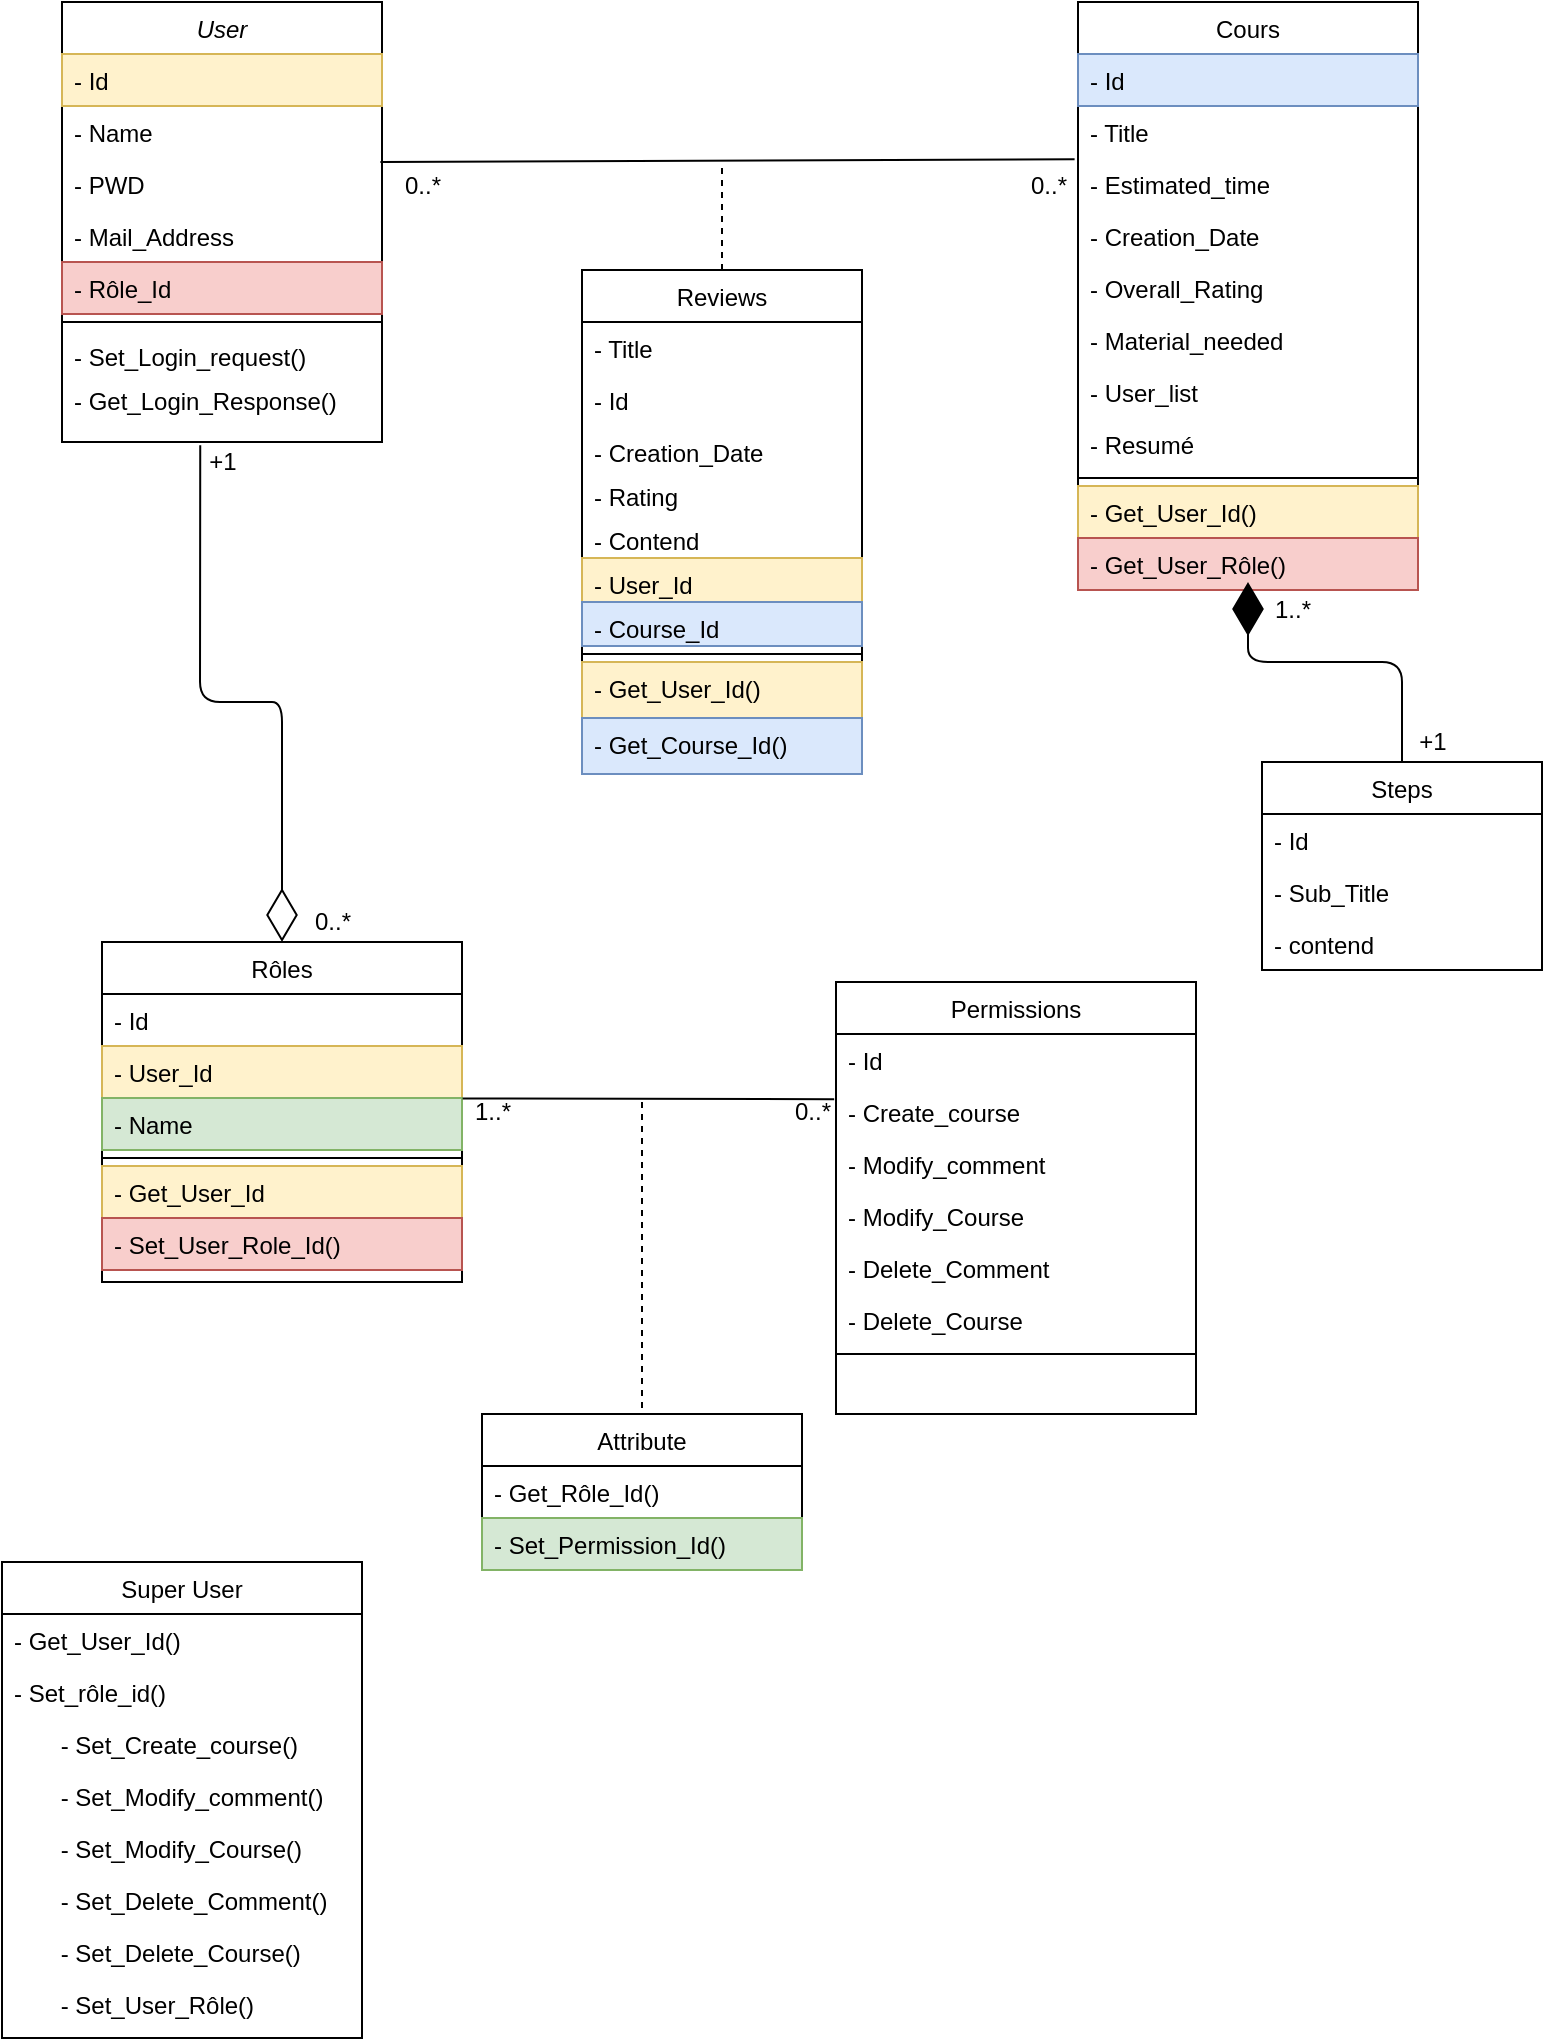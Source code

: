 <mxfile version="12.3.2" type="device" pages="1"><diagram id="C5RBs43oDa-KdzZeNtuy" name="Diagramme de Classe"><mxGraphModel dx="1135" dy="680" grid="1" gridSize="10" guides="1" tooltips="1" connect="1" arrows="1" fold="1" page="1" pageScale="1" pageWidth="827" pageHeight="1169" math="0" shadow="0"><root><mxCell id="WIyWlLk6GJQsqaUBKTNV-0"/><mxCell id="WIyWlLk6GJQsqaUBKTNV-1" parent="WIyWlLk6GJQsqaUBKTNV-0"/><mxCell id="zkfFHV4jXpPFQw0GAbJ--0" value="User" style="swimlane;fontStyle=2;align=center;verticalAlign=top;childLayout=stackLayout;horizontal=1;startSize=26;horizontalStack=0;resizeParent=1;resizeLast=0;collapsible=1;marginBottom=0;rounded=0;shadow=0;strokeWidth=1;" parent="WIyWlLk6GJQsqaUBKTNV-1" vertex="1"><mxGeometry x="60" y="120" width="160" height="220" as="geometry"><mxRectangle x="230" y="140" width="160" height="26" as="alternateBounds"/></mxGeometry></mxCell><mxCell id="Qwyz7CMrIBf7fHh7SgNk-24" value="- Id" style="text;align=left;verticalAlign=top;spacingLeft=4;spacingRight=4;overflow=hidden;rotatable=0;points=[[0,0.5],[1,0.5]];portConstraint=eastwest;rounded=0;shadow=0;html=0;fillColor=#fff2cc;strokeColor=#d6b656;" vertex="1" parent="zkfFHV4jXpPFQw0GAbJ--0"><mxGeometry y="26" width="160" height="26" as="geometry"/></mxCell><mxCell id="zkfFHV4jXpPFQw0GAbJ--1" value="- Name" style="text;align=left;verticalAlign=top;spacingLeft=4;spacingRight=4;overflow=hidden;rotatable=0;points=[[0,0.5],[1,0.5]];portConstraint=eastwest;" parent="zkfFHV4jXpPFQw0GAbJ--0" vertex="1"><mxGeometry y="52" width="160" height="26" as="geometry"/></mxCell><mxCell id="zkfFHV4jXpPFQw0GAbJ--2" value="- PWD" style="text;align=left;verticalAlign=top;spacingLeft=4;spacingRight=4;overflow=hidden;rotatable=0;points=[[0,0.5],[1,0.5]];portConstraint=eastwest;rounded=0;shadow=0;html=0;" parent="zkfFHV4jXpPFQw0GAbJ--0" vertex="1"><mxGeometry y="78" width="160" height="26" as="geometry"/></mxCell><mxCell id="zkfFHV4jXpPFQw0GAbJ--3" value="- Mail_Address" style="text;align=left;verticalAlign=top;spacingLeft=4;spacingRight=4;overflow=hidden;rotatable=0;points=[[0,0.5],[1,0.5]];portConstraint=eastwest;rounded=0;shadow=0;html=0;" parent="zkfFHV4jXpPFQw0GAbJ--0" vertex="1"><mxGeometry y="104" width="160" height="26" as="geometry"/></mxCell><mxCell id="Qwyz7CMrIBf7fHh7SgNk-62" value="- Rôle_Id" style="text;align=left;verticalAlign=top;spacingLeft=4;spacingRight=4;overflow=hidden;rotatable=0;points=[[0,0.5],[1,0.5]];portConstraint=eastwest;rounded=0;shadow=0;html=0;fillColor=#f8cecc;strokeColor=#b85450;" vertex="1" parent="zkfFHV4jXpPFQw0GAbJ--0"><mxGeometry y="130" width="160" height="26" as="geometry"/></mxCell><mxCell id="zkfFHV4jXpPFQw0GAbJ--4" value="" style="line;html=1;strokeWidth=1;align=left;verticalAlign=middle;spacingTop=-1;spacingLeft=3;spacingRight=3;rotatable=0;labelPosition=right;points=[];portConstraint=eastwest;" parent="zkfFHV4jXpPFQw0GAbJ--0" vertex="1"><mxGeometry y="156" width="160" height="8" as="geometry"/></mxCell><mxCell id="Qwyz7CMrIBf7fHh7SgNk-1" value="- Set_Login_request()" style="text;align=left;verticalAlign=top;spacingLeft=4;spacingRight=4;overflow=hidden;rotatable=0;points=[[0,0.5],[1,0.5]];portConstraint=eastwest;rounded=0;shadow=0;html=0;" vertex="1" parent="zkfFHV4jXpPFQw0GAbJ--0"><mxGeometry y="164" width="160" height="22" as="geometry"/></mxCell><mxCell id="Qwyz7CMrIBf7fHh7SgNk-25" value="- Get_Login_Response()" style="text;align=left;verticalAlign=top;spacingLeft=4;spacingRight=4;overflow=hidden;rotatable=0;points=[[0,0.5],[1,0.5]];portConstraint=eastwest;rounded=0;shadow=0;html=0;" vertex="1" parent="zkfFHV4jXpPFQw0GAbJ--0"><mxGeometry y="186" width="160" height="34" as="geometry"/></mxCell><mxCell id="6jyCWpIYQa26bsGJj5CL-12" value="Steps" style="swimlane;fontStyle=0;childLayout=stackLayout;horizontal=1;startSize=26;fillColor=none;horizontalStack=0;resizeParent=1;resizeParentMax=0;resizeLast=0;collapsible=1;marginBottom=0;" parent="WIyWlLk6GJQsqaUBKTNV-1" vertex="1"><mxGeometry x="660" y="500" width="140" height="104" as="geometry"/></mxCell><mxCell id="6jyCWpIYQa26bsGJj5CL-13" value="- Id" style="text;strokeColor=none;fillColor=none;align=left;verticalAlign=top;spacingLeft=4;spacingRight=4;overflow=hidden;rotatable=0;points=[[0,0.5],[1,0.5]];portConstraint=eastwest;" parent="6jyCWpIYQa26bsGJj5CL-12" vertex="1"><mxGeometry y="26" width="140" height="26" as="geometry"/></mxCell><mxCell id="Qwyz7CMrIBf7fHh7SgNk-20" value="- Sub_Title" style="text;strokeColor=none;fillColor=none;align=left;verticalAlign=top;spacingLeft=4;spacingRight=4;overflow=hidden;rotatable=0;points=[[0,0.5],[1,0.5]];portConstraint=eastwest;" vertex="1" parent="6jyCWpIYQa26bsGJj5CL-12"><mxGeometry y="52" width="140" height="26" as="geometry"/></mxCell><mxCell id="6jyCWpIYQa26bsGJj5CL-14" value="- contend" style="text;strokeColor=none;fillColor=none;align=left;verticalAlign=top;spacingLeft=4;spacingRight=4;overflow=hidden;rotatable=0;points=[[0,0.5],[1,0.5]];portConstraint=eastwest;" parent="6jyCWpIYQa26bsGJj5CL-12" vertex="1"><mxGeometry y="78" width="140" height="26" as="geometry"/></mxCell><mxCell id="6jyCWpIYQa26bsGJj5CL-22" value="Cours" style="swimlane;fontStyle=0;childLayout=stackLayout;horizontal=1;startSize=26;fillColor=none;horizontalStack=0;resizeParent=1;resizeParentMax=0;resizeLast=0;collapsible=1;marginBottom=0;" parent="WIyWlLk6GJQsqaUBKTNV-1" vertex="1"><mxGeometry x="568" y="120" width="170" height="294" as="geometry"/></mxCell><mxCell id="t-VVeos40E72bA8IC3u8-10" value="- Id" style="text;strokeColor=#6c8ebf;fillColor=#dae8fc;align=left;verticalAlign=top;spacingLeft=4;spacingRight=4;overflow=hidden;rotatable=0;points=[[0,0.5],[1,0.5]];portConstraint=eastwest;" parent="6jyCWpIYQa26bsGJj5CL-22" vertex="1"><mxGeometry y="26" width="170" height="26" as="geometry"/></mxCell><mxCell id="t-VVeos40E72bA8IC3u8-4" value="- Title" style="text;strokeColor=none;fillColor=none;align=left;verticalAlign=top;spacingLeft=4;spacingRight=4;overflow=hidden;rotatable=0;points=[[0,0.5],[1,0.5]];portConstraint=eastwest;" parent="6jyCWpIYQa26bsGJj5CL-22" vertex="1"><mxGeometry y="52" width="170" height="26" as="geometry"/></mxCell><mxCell id="t-VVeos40E72bA8IC3u8-5" value="- Estimated_time" style="text;strokeColor=none;fillColor=none;align=left;verticalAlign=top;spacingLeft=4;spacingRight=4;overflow=hidden;rotatable=0;points=[[0,0.5],[1,0.5]];portConstraint=eastwest;" parent="6jyCWpIYQa26bsGJj5CL-22" vertex="1"><mxGeometry y="78" width="170" height="26" as="geometry"/></mxCell><mxCell id="t-VVeos40E72bA8IC3u8-6" value="- Creation_Date" style="text;strokeColor=none;fillColor=none;align=left;verticalAlign=top;spacingLeft=4;spacingRight=4;overflow=hidden;rotatable=0;points=[[0,0.5],[1,0.5]];portConstraint=eastwest;" parent="6jyCWpIYQa26bsGJj5CL-22" vertex="1"><mxGeometry y="104" width="170" height="26" as="geometry"/></mxCell><mxCell id="t-VVeos40E72bA8IC3u8-7" value="- Overall_Rating" style="text;strokeColor=none;fillColor=none;align=left;verticalAlign=top;spacingLeft=4;spacingRight=4;overflow=hidden;rotatable=0;points=[[0,0.5],[1,0.5]];portConstraint=eastwest;" parent="6jyCWpIYQa26bsGJj5CL-22" vertex="1"><mxGeometry y="130" width="170" height="26" as="geometry"/></mxCell><mxCell id="t-VVeos40E72bA8IC3u8-11" value="- Material_needed" style="text;strokeColor=none;fillColor=none;align=left;verticalAlign=top;spacingLeft=4;spacingRight=4;overflow=hidden;rotatable=0;points=[[0,0.5],[1,0.5]];portConstraint=eastwest;" parent="6jyCWpIYQa26bsGJj5CL-22" vertex="1"><mxGeometry y="156" width="170" height="26" as="geometry"/></mxCell><mxCell id="Qwyz7CMrIBf7fHh7SgNk-102" value="- User_list" style="text;strokeColor=none;fillColor=none;align=left;verticalAlign=top;spacingLeft=4;spacingRight=4;overflow=hidden;rotatable=0;points=[[0,0.5],[1,0.5]];portConstraint=eastwest;" vertex="1" parent="6jyCWpIYQa26bsGJj5CL-22"><mxGeometry y="182" width="170" height="26" as="geometry"/></mxCell><mxCell id="Qwyz7CMrIBf7fHh7SgNk-21" value="- Resumé" style="text;strokeColor=none;fillColor=none;align=left;verticalAlign=top;spacingLeft=4;spacingRight=4;overflow=hidden;rotatable=0;points=[[0,0.5],[1,0.5]];portConstraint=eastwest;" vertex="1" parent="6jyCWpIYQa26bsGJj5CL-22"><mxGeometry y="208" width="170" height="26" as="geometry"/></mxCell><mxCell id="Qwyz7CMrIBf7fHh7SgNk-23" value="" style="line;html=1;strokeWidth=1;align=left;verticalAlign=middle;spacingTop=-1;spacingLeft=3;spacingRight=3;rotatable=0;labelPosition=right;points=[];portConstraint=eastwest;" vertex="1" parent="6jyCWpIYQa26bsGJj5CL-22"><mxGeometry y="234" width="170" height="8" as="geometry"/></mxCell><mxCell id="t-VVeos40E72bA8IC3u8-8" value="- Get_User_Id()" style="text;strokeColor=#d6b656;fillColor=#fff2cc;align=left;verticalAlign=top;spacingLeft=4;spacingRight=4;overflow=hidden;rotatable=0;points=[[0,0.5],[1,0.5]];portConstraint=eastwest;" parent="6jyCWpIYQa26bsGJj5CL-22" vertex="1"><mxGeometry y="242" width="170" height="26" as="geometry"/></mxCell><mxCell id="Qwyz7CMrIBf7fHh7SgNk-57" value="- Get_User_Rôle()" style="text;strokeColor=#b85450;fillColor=#f8cecc;align=left;verticalAlign=top;spacingLeft=4;spacingRight=4;overflow=hidden;rotatable=0;points=[[0,0.5],[1,0.5]];portConstraint=eastwest;" vertex="1" parent="6jyCWpIYQa26bsGJj5CL-22"><mxGeometry y="268" width="170" height="26" as="geometry"/></mxCell><mxCell id="Qwyz7CMrIBf7fHh7SgNk-3" value="Super User" style="swimlane;fontStyle=0;align=center;verticalAlign=top;childLayout=stackLayout;horizontal=1;startSize=26;horizontalStack=0;resizeParent=1;resizeLast=0;collapsible=1;marginBottom=0;rounded=0;shadow=0;strokeWidth=1;" vertex="1" parent="WIyWlLk6GJQsqaUBKTNV-1"><mxGeometry x="30" y="900" width="180" height="238" as="geometry"><mxRectangle x="130" y="380" width="160" height="26" as="alternateBounds"/></mxGeometry></mxCell><mxCell id="Qwyz7CMrIBf7fHh7SgNk-28" value="- Get_User_Id()" style="text;align=left;verticalAlign=top;spacingLeft=4;spacingRight=4;overflow=hidden;rotatable=0;points=[[0,0.5],[1,0.5]];portConstraint=eastwest;rounded=0;shadow=0;html=0;" vertex="1" parent="Qwyz7CMrIBf7fHh7SgNk-3"><mxGeometry y="26" width="180" height="26" as="geometry"/></mxCell><mxCell id="Qwyz7CMrIBf7fHh7SgNk-29" value="- Set_rôle_id()" style="text;align=left;verticalAlign=top;spacingLeft=4;spacingRight=4;overflow=hidden;rotatable=0;points=[[0,0.5],[1,0.5]];portConstraint=eastwest;rounded=0;shadow=0;html=0;" vertex="1" parent="Qwyz7CMrIBf7fHh7SgNk-3"><mxGeometry y="52" width="180" height="26" as="geometry"/></mxCell><mxCell id="Qwyz7CMrIBf7fHh7SgNk-32" value="       - Set_Create_course()" style="text;align=left;verticalAlign=top;spacingLeft=4;spacingRight=4;overflow=hidden;rotatable=0;points=[[0,0.5],[1,0.5]];portConstraint=eastwest;rounded=0;shadow=0;html=0;" vertex="1" parent="Qwyz7CMrIBf7fHh7SgNk-3"><mxGeometry y="78" width="180" height="26" as="geometry"/></mxCell><mxCell id="Qwyz7CMrIBf7fHh7SgNk-30" value="       - Set_Modify_comment()" style="text;align=left;verticalAlign=top;spacingLeft=4;spacingRight=4;overflow=hidden;rotatable=0;points=[[0,0.5],[1,0.5]];portConstraint=eastwest;rounded=0;shadow=0;html=0;" vertex="1" parent="Qwyz7CMrIBf7fHh7SgNk-3"><mxGeometry y="104" width="180" height="26" as="geometry"/></mxCell><mxCell id="Qwyz7CMrIBf7fHh7SgNk-40" value="       - Set_Modify_Course()" style="text;align=left;verticalAlign=top;spacingLeft=4;spacingRight=4;overflow=hidden;rotatable=0;points=[[0,0.5],[1,0.5]];portConstraint=eastwest;rounded=0;shadow=0;html=0;" vertex="1" parent="Qwyz7CMrIBf7fHh7SgNk-3"><mxGeometry y="130" width="180" height="26" as="geometry"/></mxCell><mxCell id="Qwyz7CMrIBf7fHh7SgNk-41" value="       - Set_Delete_Comment()" style="text;align=left;verticalAlign=top;spacingLeft=4;spacingRight=4;overflow=hidden;rotatable=0;points=[[0,0.5],[1,0.5]];portConstraint=eastwest;rounded=0;shadow=0;html=0;" vertex="1" parent="Qwyz7CMrIBf7fHh7SgNk-3"><mxGeometry y="156" width="180" height="26" as="geometry"/></mxCell><mxCell id="Qwyz7CMrIBf7fHh7SgNk-42" value="       - Set_Delete_Course()" style="text;align=left;verticalAlign=top;spacingLeft=4;spacingRight=4;overflow=hidden;rotatable=0;points=[[0,0.5],[1,0.5]];portConstraint=eastwest;rounded=0;shadow=0;html=0;" vertex="1" parent="Qwyz7CMrIBf7fHh7SgNk-3"><mxGeometry y="182" width="180" height="26" as="geometry"/></mxCell><mxCell id="Qwyz7CMrIBf7fHh7SgNk-31" value="       - Set_User_Rôle()" style="text;align=left;verticalAlign=top;spacingLeft=4;spacingRight=4;overflow=hidden;rotatable=0;points=[[0,0.5],[1,0.5]];portConstraint=eastwest;rounded=0;shadow=0;html=0;" vertex="1" parent="Qwyz7CMrIBf7fHh7SgNk-3"><mxGeometry y="208" width="180" height="26" as="geometry"/></mxCell><mxCell id="Qwyz7CMrIBf7fHh7SgNk-14" value="Reviews" style="swimlane;fontStyle=0;childLayout=stackLayout;horizontal=1;startSize=26;fillColor=none;horizontalStack=0;resizeParent=1;resizeParentMax=0;resizeLast=0;collapsible=1;marginBottom=0;" vertex="1" parent="WIyWlLk6GJQsqaUBKTNV-1"><mxGeometry x="320" y="254" width="140" height="252" as="geometry"/></mxCell><mxCell id="Qwyz7CMrIBf7fHh7SgNk-16" value="- Title" style="text;strokeColor=none;fillColor=none;align=left;verticalAlign=top;spacingLeft=4;spacingRight=4;overflow=hidden;rotatable=0;points=[[0,0.5],[1,0.5]];portConstraint=eastwest;" vertex="1" parent="Qwyz7CMrIBf7fHh7SgNk-14"><mxGeometry y="26" width="140" height="26" as="geometry"/></mxCell><mxCell id="Qwyz7CMrIBf7fHh7SgNk-15" value="- Id" style="text;strokeColor=none;fillColor=none;align=left;verticalAlign=top;spacingLeft=4;spacingRight=4;overflow=hidden;rotatable=0;points=[[0,0.5],[1,0.5]];portConstraint=eastwest;" vertex="1" parent="Qwyz7CMrIBf7fHh7SgNk-14"><mxGeometry y="52" width="140" height="26" as="geometry"/></mxCell><mxCell id="Qwyz7CMrIBf7fHh7SgNk-19" value="- Creation_Date" style="text;strokeColor=none;fillColor=none;align=left;verticalAlign=top;spacingLeft=4;spacingRight=4;overflow=hidden;rotatable=0;points=[[0,0.5],[1,0.5]];portConstraint=eastwest;" vertex="1" parent="Qwyz7CMrIBf7fHh7SgNk-14"><mxGeometry y="78" width="140" height="22" as="geometry"/></mxCell><mxCell id="Qwyz7CMrIBf7fHh7SgNk-17" value="- Rating" style="text;strokeColor=none;fillColor=none;align=left;verticalAlign=top;spacingLeft=4;spacingRight=4;overflow=hidden;rotatable=0;points=[[0,0.5],[1,0.5]];portConstraint=eastwest;" vertex="1" parent="Qwyz7CMrIBf7fHh7SgNk-14"><mxGeometry y="100" width="140" height="22" as="geometry"/></mxCell><mxCell id="Qwyz7CMrIBf7fHh7SgNk-60" value="- Contend" style="text;strokeColor=none;fillColor=none;align=left;verticalAlign=top;spacingLeft=4;spacingRight=4;overflow=hidden;rotatable=0;points=[[0,0.5],[1,0.5]];portConstraint=eastwest;" vertex="1" parent="Qwyz7CMrIBf7fHh7SgNk-14"><mxGeometry y="122" width="140" height="22" as="geometry"/></mxCell><mxCell id="Qwyz7CMrIBf7fHh7SgNk-61" value="- User_Id" style="text;strokeColor=#d6b656;fillColor=#fff2cc;align=left;verticalAlign=top;spacingLeft=4;spacingRight=4;overflow=hidden;rotatable=0;points=[[0,0.5],[1,0.5]];portConstraint=eastwest;" vertex="1" parent="Qwyz7CMrIBf7fHh7SgNk-14"><mxGeometry y="144" width="140" height="22" as="geometry"/></mxCell><mxCell id="Qwyz7CMrIBf7fHh7SgNk-55" value="- Course_Id" style="text;strokeColor=#6c8ebf;fillColor=#dae8fc;align=left;verticalAlign=top;spacingLeft=4;spacingRight=4;overflow=hidden;rotatable=0;points=[[0,0.5],[1,0.5]];portConstraint=eastwest;" vertex="1" parent="Qwyz7CMrIBf7fHh7SgNk-14"><mxGeometry y="166" width="140" height="22" as="geometry"/></mxCell><mxCell id="Qwyz7CMrIBf7fHh7SgNk-56" value="" style="line;html=1;strokeWidth=1;align=left;verticalAlign=middle;spacingTop=-1;spacingLeft=3;spacingRight=3;rotatable=0;labelPosition=right;points=[];portConstraint=eastwest;" vertex="1" parent="Qwyz7CMrIBf7fHh7SgNk-14"><mxGeometry y="188" width="140" height="8" as="geometry"/></mxCell><mxCell id="Qwyz7CMrIBf7fHh7SgNk-59" value="- Get_User_Id()" style="text;strokeColor=#d6b656;fillColor=#fff2cc;align=left;verticalAlign=top;spacingLeft=4;spacingRight=4;overflow=hidden;rotatable=0;points=[[0,0.5],[1,0.5]];portConstraint=eastwest;" vertex="1" parent="Qwyz7CMrIBf7fHh7SgNk-14"><mxGeometry y="196" width="140" height="28" as="geometry"/></mxCell><mxCell id="Qwyz7CMrIBf7fHh7SgNk-18" value="- Get_Course_Id()" style="text;strokeColor=#6c8ebf;fillColor=#dae8fc;align=left;verticalAlign=top;spacingLeft=4;spacingRight=4;overflow=hidden;rotatable=0;points=[[0,0.5],[1,0.5]];portConstraint=eastwest;" vertex="1" parent="Qwyz7CMrIBf7fHh7SgNk-14"><mxGeometry y="224" width="140" height="28" as="geometry"/></mxCell><mxCell id="Qwyz7CMrIBf7fHh7SgNk-26" value="" style="endArrow=none;html=1;exitX=0.995;exitY=0.077;exitDx=0;exitDy=0;exitPerimeter=0;entryX=-0.01;entryY=0.024;entryDx=0;entryDy=0;entryPerimeter=0;" edge="1" parent="WIyWlLk6GJQsqaUBKTNV-1" source="zkfFHV4jXpPFQw0GAbJ--2" target="t-VVeos40E72bA8IC3u8-5"><mxGeometry width="50" height="50" relative="1" as="geometry"><mxPoint x="440" y="240" as="sourcePoint"/><mxPoint x="570" y="198" as="targetPoint"/></mxGeometry></mxCell><mxCell id="Qwyz7CMrIBf7fHh7SgNk-34" value="0..*" style="text;html=1;align=center;verticalAlign=middle;resizable=0;points=[];;autosize=1;" vertex="1" parent="WIyWlLk6GJQsqaUBKTNV-1"><mxGeometry x="225" y="202" width="30" height="20" as="geometry"/></mxCell><mxCell id="Qwyz7CMrIBf7fHh7SgNk-35" value="0..*" style="text;html=1;align=center;verticalAlign=middle;resizable=0;points=[];;autosize=1;" vertex="1" parent="WIyWlLk6GJQsqaUBKTNV-1"><mxGeometry x="538" y="202" width="30" height="20" as="geometry"/></mxCell><mxCell id="Qwyz7CMrIBf7fHh7SgNk-37" value="" style="endArrow=diamondThin;endFill=1;endSize=24;html=1;exitX=0.5;exitY=0;exitDx=0;exitDy=0;entryX=0.5;entryY=0.846;entryDx=0;entryDy=0;entryPerimeter=0;" edge="1" parent="WIyWlLk6GJQsqaUBKTNV-1" source="6jyCWpIYQa26bsGJj5CL-12" target="Qwyz7CMrIBf7fHh7SgNk-57"><mxGeometry width="160" relative="1" as="geometry"><mxPoint x="390" y="400" as="sourcePoint"/><mxPoint x="653" y="420" as="targetPoint"/><Array as="points"><mxPoint x="730" y="450"/><mxPoint x="653" y="450"/></Array></mxGeometry></mxCell><mxCell id="Qwyz7CMrIBf7fHh7SgNk-38" value="+1" style="text;html=1;align=center;verticalAlign=middle;resizable=0;points=[];;autosize=1;" vertex="1" parent="WIyWlLk6GJQsqaUBKTNV-1"><mxGeometry x="730" y="480" width="30" height="20" as="geometry"/></mxCell><mxCell id="Qwyz7CMrIBf7fHh7SgNk-39" value="1..*" style="text;html=1;align=center;verticalAlign=middle;resizable=0;points=[];;autosize=1;" vertex="1" parent="WIyWlLk6GJQsqaUBKTNV-1"><mxGeometry x="660" y="414" width="30" height="20" as="geometry"/></mxCell><mxCell id="Qwyz7CMrIBf7fHh7SgNk-58" value="" style="endArrow=none;dashed=1;html=1;exitX=0.5;exitY=0;exitDx=0;exitDy=0;" edge="1" parent="WIyWlLk6GJQsqaUBKTNV-1" source="Qwyz7CMrIBf7fHh7SgNk-14"><mxGeometry width="50" height="50" relative="1" as="geometry"><mxPoint x="370" y="280" as="sourcePoint"/><mxPoint x="390" y="200" as="targetPoint"/></mxGeometry></mxCell><mxCell id="Qwyz7CMrIBf7fHh7SgNk-63" value="Rôles" style="swimlane;fontStyle=0;align=center;verticalAlign=top;childLayout=stackLayout;horizontal=1;startSize=26;horizontalStack=0;resizeParent=1;resizeLast=0;collapsible=1;marginBottom=0;rounded=0;shadow=0;strokeWidth=1;" vertex="1" parent="WIyWlLk6GJQsqaUBKTNV-1"><mxGeometry x="80" y="590" width="180" height="170" as="geometry"><mxRectangle x="130" y="380" width="160" height="26" as="alternateBounds"/></mxGeometry></mxCell><mxCell id="Qwyz7CMrIBf7fHh7SgNk-64" value="- Id" style="text;align=left;verticalAlign=top;spacingLeft=4;spacingRight=4;overflow=hidden;rotatable=0;points=[[0,0.5],[1,0.5]];portConstraint=eastwest;rounded=0;shadow=0;html=0;" vertex="1" parent="Qwyz7CMrIBf7fHh7SgNk-63"><mxGeometry y="26" width="180" height="26" as="geometry"/></mxCell><mxCell id="Qwyz7CMrIBf7fHh7SgNk-66" value="- User_Id" style="text;align=left;verticalAlign=top;spacingLeft=4;spacingRight=4;overflow=hidden;rotatable=0;points=[[0,0.5],[1,0.5]];portConstraint=eastwest;rounded=0;shadow=0;html=0;fillColor=#fff2cc;strokeColor=#d6b656;" vertex="1" parent="Qwyz7CMrIBf7fHh7SgNk-63"><mxGeometry y="52" width="180" height="26" as="geometry"/></mxCell><mxCell id="Qwyz7CMrIBf7fHh7SgNk-70" value="- Name" style="text;align=left;verticalAlign=top;spacingLeft=4;spacingRight=4;overflow=hidden;rotatable=0;points=[[0,0.5],[1,0.5]];portConstraint=eastwest;rounded=0;shadow=0;html=0;fillColor=#d5e8d4;strokeColor=#82b366;" vertex="1" parent="Qwyz7CMrIBf7fHh7SgNk-63"><mxGeometry y="78" width="180" height="26" as="geometry"/></mxCell><mxCell id="Qwyz7CMrIBf7fHh7SgNk-76" value="" style="line;html=1;strokeWidth=1;align=left;verticalAlign=middle;spacingTop=-1;spacingLeft=3;spacingRight=3;rotatable=0;labelPosition=right;points=[];portConstraint=eastwest;" vertex="1" parent="Qwyz7CMrIBf7fHh7SgNk-63"><mxGeometry y="104" width="180" height="8" as="geometry"/></mxCell><mxCell id="Qwyz7CMrIBf7fHh7SgNk-71" value="- Get_User_Id" style="text;align=left;verticalAlign=top;spacingLeft=4;spacingRight=4;overflow=hidden;rotatable=0;points=[[0,0.5],[1,0.5]];portConstraint=eastwest;rounded=0;shadow=0;html=0;fillColor=#fff2cc;strokeColor=#d6b656;" vertex="1" parent="Qwyz7CMrIBf7fHh7SgNk-63"><mxGeometry y="112" width="180" height="26" as="geometry"/></mxCell><mxCell id="Qwyz7CMrIBf7fHh7SgNk-77" value="- Set_User_Role_Id()" style="text;align=left;verticalAlign=top;spacingLeft=4;spacingRight=4;overflow=hidden;rotatable=0;points=[[0,0.5],[1,0.5]];portConstraint=eastwest;rounded=0;shadow=0;html=0;fillColor=#f8cecc;strokeColor=#b85450;" vertex="1" parent="Qwyz7CMrIBf7fHh7SgNk-63"><mxGeometry y="138" width="180" height="26" as="geometry"/></mxCell><mxCell id="Qwyz7CMrIBf7fHh7SgNk-72" value="" style="endArrow=diamondThin;endFill=0;endSize=24;html=1;exitX=0.432;exitY=1.049;exitDx=0;exitDy=0;entryX=0.5;entryY=0;entryDx=0;entryDy=0;exitPerimeter=0;" edge="1" parent="WIyWlLk6GJQsqaUBKTNV-1" source="Qwyz7CMrIBf7fHh7SgNk-25" target="Qwyz7CMrIBf7fHh7SgNk-63"><mxGeometry width="160" relative="1" as="geometry"><mxPoint x="230" y="540" as="sourcePoint"/><mxPoint x="390" y="540" as="targetPoint"/><Array as="points"><mxPoint x="129" y="470"/><mxPoint x="150" y="470"/><mxPoint x="170" y="470"/></Array></mxGeometry></mxCell><mxCell id="Qwyz7CMrIBf7fHh7SgNk-74" value="0..*" style="text;html=1;align=center;verticalAlign=middle;resizable=0;points=[];;autosize=1;" vertex="1" parent="WIyWlLk6GJQsqaUBKTNV-1"><mxGeometry x="180" y="570" width="30" height="20" as="geometry"/></mxCell><mxCell id="Qwyz7CMrIBf7fHh7SgNk-75" value="+1" style="text;html=1;align=center;verticalAlign=middle;resizable=0;points=[];;autosize=1;" vertex="1" parent="WIyWlLk6GJQsqaUBKTNV-1"><mxGeometry x="125" y="340" width="30" height="20" as="geometry"/></mxCell><mxCell id="Qwyz7CMrIBf7fHh7SgNk-82" value="Permissions" style="swimlane;fontStyle=0;align=center;verticalAlign=top;childLayout=stackLayout;horizontal=1;startSize=26;horizontalStack=0;resizeParent=1;resizeLast=0;collapsible=1;marginBottom=0;rounded=0;shadow=0;strokeWidth=1;" vertex="1" parent="WIyWlLk6GJQsqaUBKTNV-1"><mxGeometry x="447" y="610" width="180" height="216" as="geometry"><mxRectangle x="130" y="380" width="160" height="26" as="alternateBounds"/></mxGeometry></mxCell><mxCell id="Qwyz7CMrIBf7fHh7SgNk-83" value="- Id" style="text;align=left;verticalAlign=top;spacingLeft=4;spacingRight=4;overflow=hidden;rotatable=0;points=[[0,0.5],[1,0.5]];portConstraint=eastwest;rounded=0;shadow=0;html=0;" vertex="1" parent="Qwyz7CMrIBf7fHh7SgNk-82"><mxGeometry y="26" width="180" height="26" as="geometry"/></mxCell><mxCell id="Qwyz7CMrIBf7fHh7SgNk-85" value="- Create_course" style="text;align=left;verticalAlign=top;spacingLeft=4;spacingRight=4;overflow=hidden;rotatable=0;points=[[0,0.5],[1,0.5]];portConstraint=eastwest;rounded=0;shadow=0;html=0;" vertex="1" parent="Qwyz7CMrIBf7fHh7SgNk-82"><mxGeometry y="52" width="180" height="26" as="geometry"/></mxCell><mxCell id="Qwyz7CMrIBf7fHh7SgNk-86" value="- Modify_comment" style="text;align=left;verticalAlign=top;spacingLeft=4;spacingRight=4;overflow=hidden;rotatable=0;points=[[0,0.5],[1,0.5]];portConstraint=eastwest;rounded=0;shadow=0;html=0;" vertex="1" parent="Qwyz7CMrIBf7fHh7SgNk-82"><mxGeometry y="78" width="180" height="26" as="geometry"/></mxCell><mxCell id="Qwyz7CMrIBf7fHh7SgNk-87" value="- Modify_Course" style="text;align=left;verticalAlign=top;spacingLeft=4;spacingRight=4;overflow=hidden;rotatable=0;points=[[0,0.5],[1,0.5]];portConstraint=eastwest;rounded=0;shadow=0;html=0;" vertex="1" parent="Qwyz7CMrIBf7fHh7SgNk-82"><mxGeometry y="104" width="180" height="26" as="geometry"/></mxCell><mxCell id="Qwyz7CMrIBf7fHh7SgNk-88" value="- Delete_Comment" style="text;align=left;verticalAlign=top;spacingLeft=4;spacingRight=4;overflow=hidden;rotatable=0;points=[[0,0.5],[1,0.5]];portConstraint=eastwest;rounded=0;shadow=0;html=0;" vertex="1" parent="Qwyz7CMrIBf7fHh7SgNk-82"><mxGeometry y="130" width="180" height="26" as="geometry"/></mxCell><mxCell id="Qwyz7CMrIBf7fHh7SgNk-89" value="- Delete_Course" style="text;align=left;verticalAlign=top;spacingLeft=4;spacingRight=4;overflow=hidden;rotatable=0;points=[[0,0.5],[1,0.5]];portConstraint=eastwest;rounded=0;shadow=0;html=0;" vertex="1" parent="Qwyz7CMrIBf7fHh7SgNk-82"><mxGeometry y="156" width="180" height="26" as="geometry"/></mxCell><mxCell id="Qwyz7CMrIBf7fHh7SgNk-96" value="" style="line;html=1;strokeWidth=1;align=left;verticalAlign=middle;spacingTop=-1;spacingLeft=3;spacingRight=3;rotatable=0;labelPosition=right;points=[];portConstraint=eastwest;" vertex="1" parent="Qwyz7CMrIBf7fHh7SgNk-82"><mxGeometry y="182" width="180" height="8" as="geometry"/></mxCell><mxCell id="Qwyz7CMrIBf7fHh7SgNk-91" value="" style="endArrow=none;html=1;entryX=-0.005;entryY=0.255;entryDx=0;entryDy=0;entryPerimeter=0;exitX=0.012;exitY=0.162;exitDx=0;exitDy=0;exitPerimeter=0;" edge="1" parent="WIyWlLk6GJQsqaUBKTNV-1" source="Qwyz7CMrIBf7fHh7SgNk-92" target="Qwyz7CMrIBf7fHh7SgNk-85"><mxGeometry width="50" height="50" relative="1" as="geometry"><mxPoint x="410" y="669" as="sourcePoint"/><mxPoint x="576.3" y="208.624" as="targetPoint"/></mxGeometry></mxCell><mxCell id="Qwyz7CMrIBf7fHh7SgNk-92" value="1..*" style="text;html=1;align=center;verticalAlign=middle;resizable=0;points=[];;autosize=1;" vertex="1" parent="WIyWlLk6GJQsqaUBKTNV-1"><mxGeometry x="260" y="665" width="30" height="20" as="geometry"/></mxCell><mxCell id="Qwyz7CMrIBf7fHh7SgNk-93" value="0..*" style="text;html=1;align=center;verticalAlign=middle;resizable=0;points=[];;autosize=1;" vertex="1" parent="WIyWlLk6GJQsqaUBKTNV-1"><mxGeometry x="420" y="665" width="30" height="20" as="geometry"/></mxCell><mxCell id="Qwyz7CMrIBf7fHh7SgNk-97" value="Attribute" style="swimlane;fontStyle=0;childLayout=stackLayout;horizontal=1;startSize=26;fillColor=none;horizontalStack=0;resizeParent=1;resizeParentMax=0;resizeLast=0;collapsible=1;marginBottom=0;" vertex="1" parent="WIyWlLk6GJQsqaUBKTNV-1"><mxGeometry x="270" y="826" width="160" height="78" as="geometry"/></mxCell><mxCell id="Qwyz7CMrIBf7fHh7SgNk-99" value="- Get_Rôle_Id()" style="text;strokeColor=none;fillColor=none;align=left;verticalAlign=top;spacingLeft=4;spacingRight=4;overflow=hidden;rotatable=0;points=[[0,0.5],[1,0.5]];portConstraint=eastwest;" vertex="1" parent="Qwyz7CMrIBf7fHh7SgNk-97"><mxGeometry y="26" width="160" height="26" as="geometry"/></mxCell><mxCell id="Qwyz7CMrIBf7fHh7SgNk-90" value="- Set_Permission_Id()" style="text;align=left;verticalAlign=top;spacingLeft=4;spacingRight=4;overflow=hidden;rotatable=0;points=[[0,0.5],[1,0.5]];portConstraint=eastwest;rounded=0;shadow=0;html=0;fillColor=#d5e8d4;strokeColor=#82b366;" vertex="1" parent="Qwyz7CMrIBf7fHh7SgNk-97"><mxGeometry y="52" width="160" height="26" as="geometry"/></mxCell><mxCell id="Qwyz7CMrIBf7fHh7SgNk-101" value="" style="endArrow=none;dashed=1;html=1;entryX=0.5;entryY=0;entryDx=0;entryDy=0;" edge="1" parent="WIyWlLk6GJQsqaUBKTNV-1" target="Qwyz7CMrIBf7fHh7SgNk-97"><mxGeometry width="50" height="50" relative="1" as="geometry"><mxPoint x="350" y="670" as="sourcePoint"/><mxPoint x="400" y="210" as="targetPoint"/></mxGeometry></mxCell></root></mxGraphModel></diagram></mxfile>
